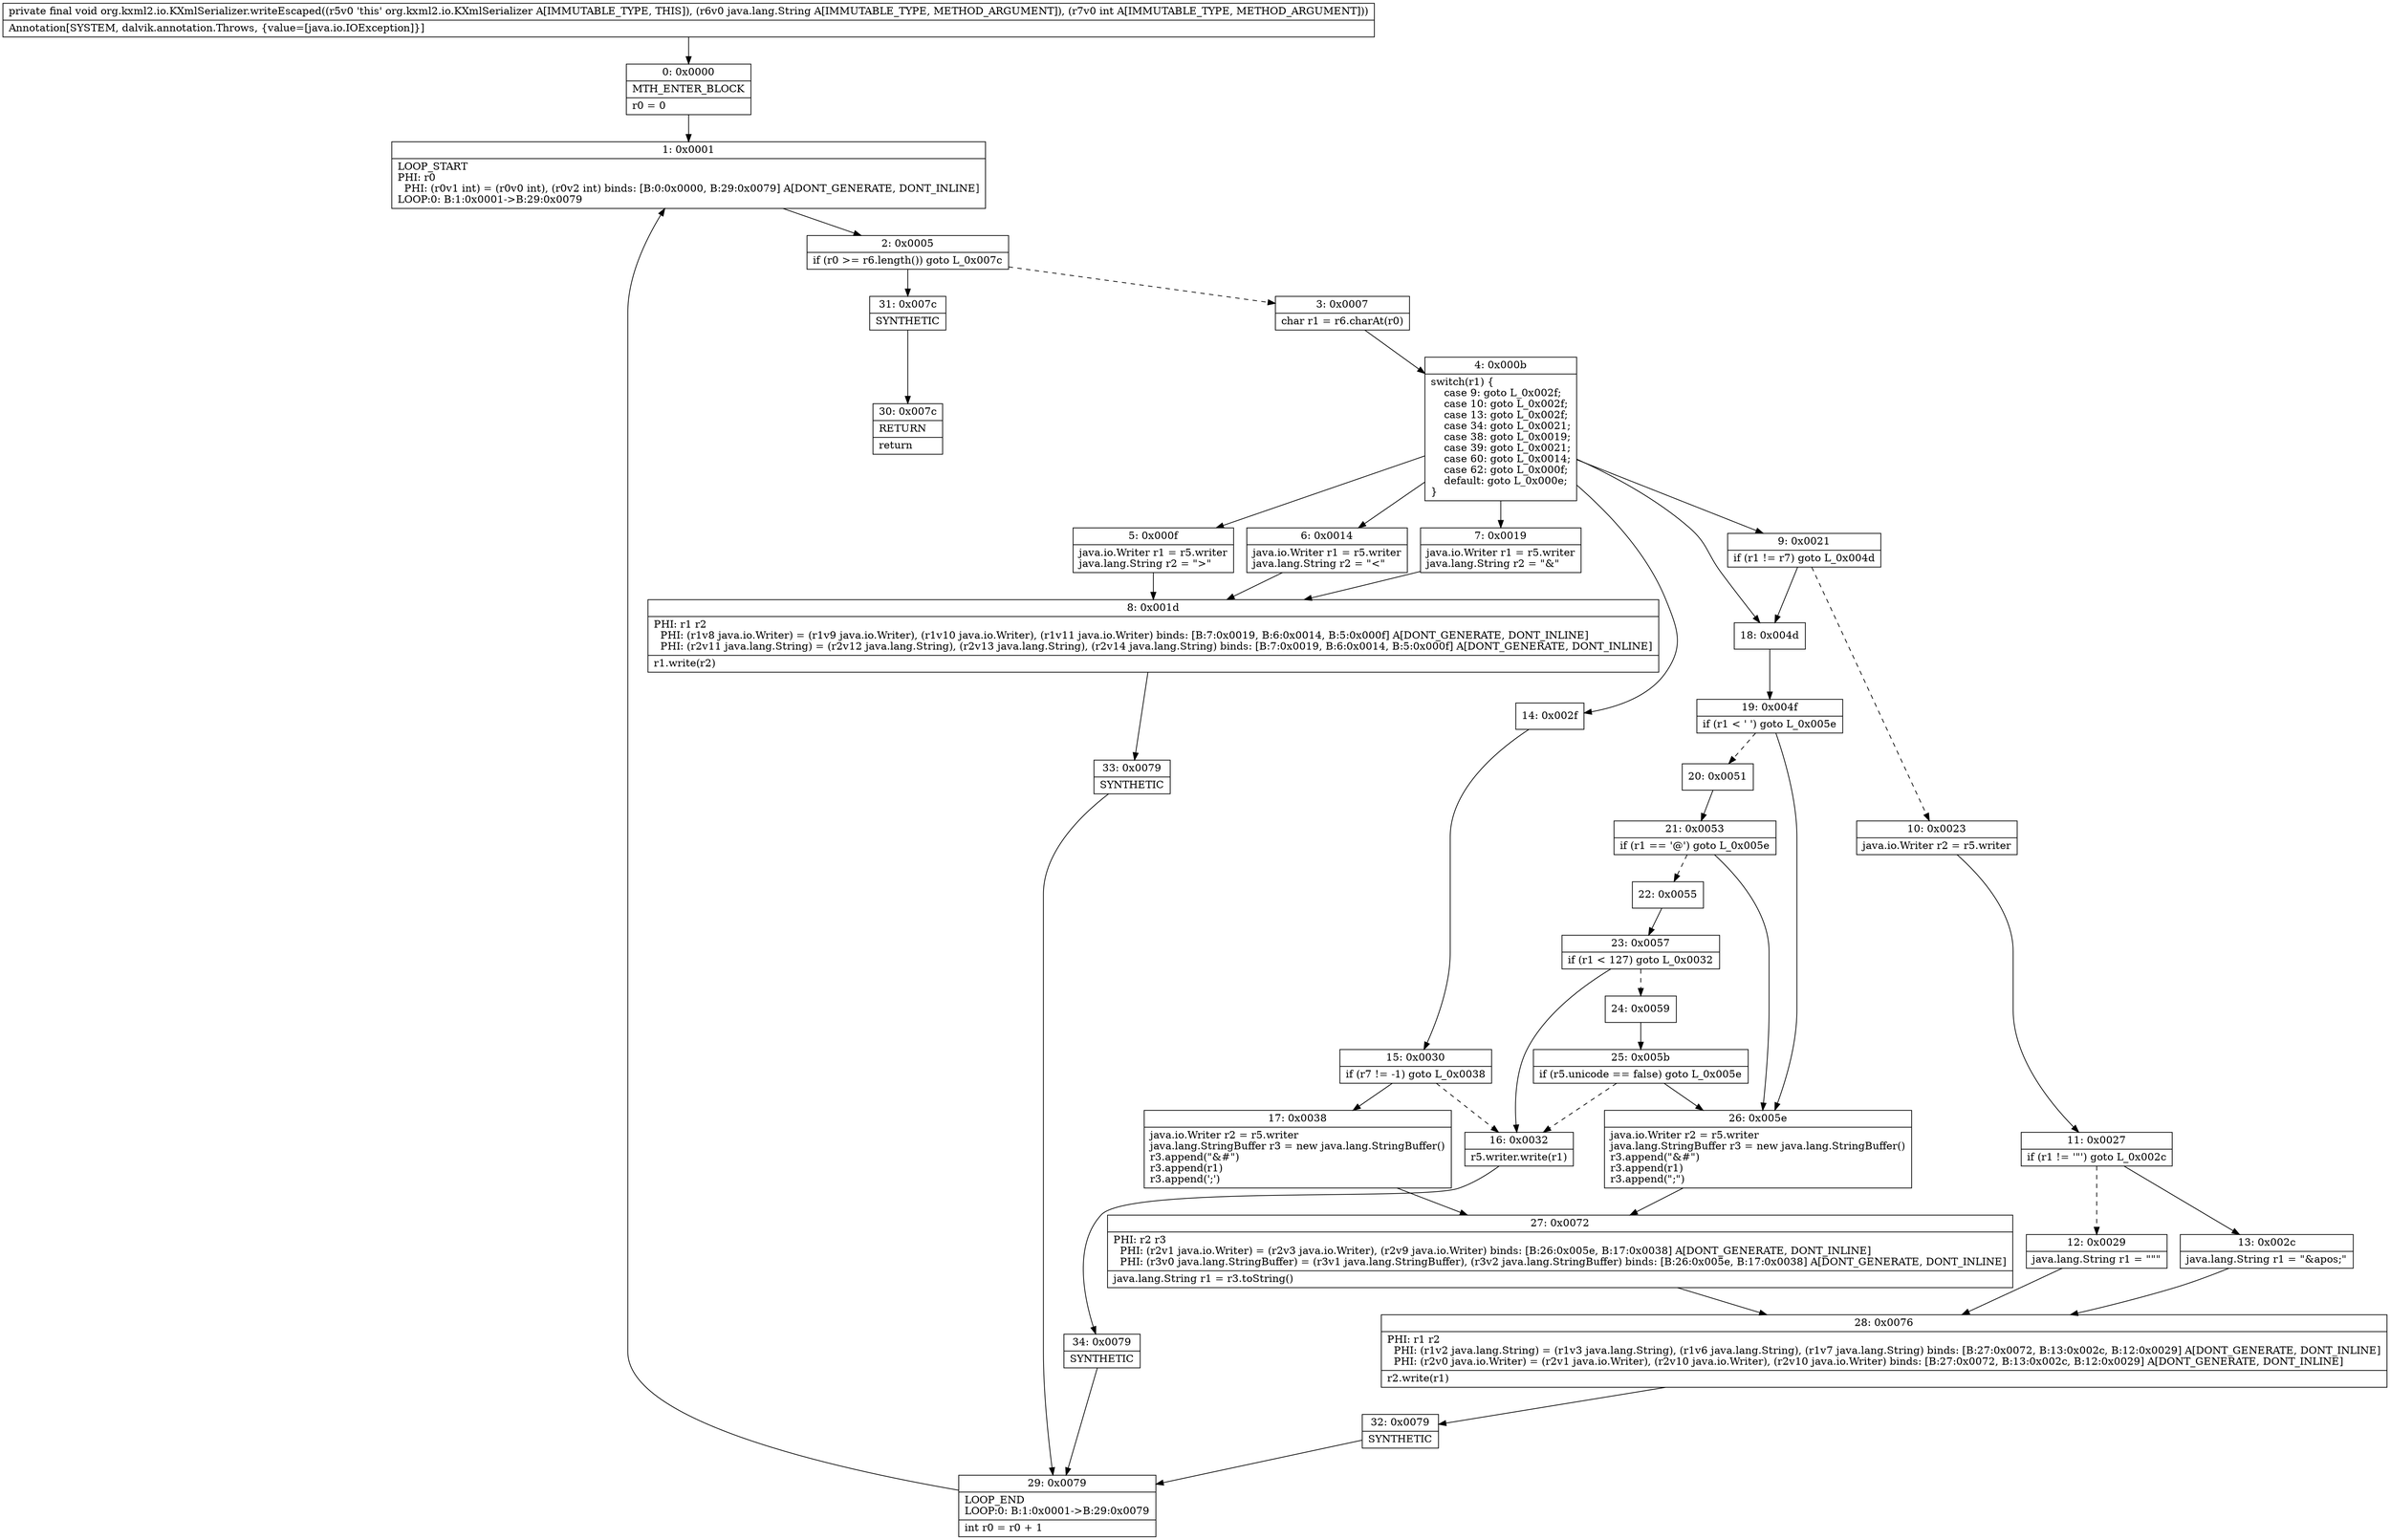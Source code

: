digraph "CFG fororg.kxml2.io.KXmlSerializer.writeEscaped(Ljava\/lang\/String;I)V" {
Node_0 [shape=record,label="{0\:\ 0x0000|MTH_ENTER_BLOCK\l|r0 = 0\l}"];
Node_1 [shape=record,label="{1\:\ 0x0001|LOOP_START\lPHI: r0 \l  PHI: (r0v1 int) = (r0v0 int), (r0v2 int) binds: [B:0:0x0000, B:29:0x0079] A[DONT_GENERATE, DONT_INLINE]\lLOOP:0: B:1:0x0001\-\>B:29:0x0079\l}"];
Node_2 [shape=record,label="{2\:\ 0x0005|if (r0 \>= r6.length()) goto L_0x007c\l}"];
Node_3 [shape=record,label="{3\:\ 0x0007|char r1 = r6.charAt(r0)\l}"];
Node_4 [shape=record,label="{4\:\ 0x000b|switch(r1) \{\l    case 9: goto L_0x002f;\l    case 10: goto L_0x002f;\l    case 13: goto L_0x002f;\l    case 34: goto L_0x0021;\l    case 38: goto L_0x0019;\l    case 39: goto L_0x0021;\l    case 60: goto L_0x0014;\l    case 62: goto L_0x000f;\l    default: goto L_0x000e;\l\}\l}"];
Node_5 [shape=record,label="{5\:\ 0x000f|java.io.Writer r1 = r5.writer\ljava.lang.String r2 = \"&gt;\"\l}"];
Node_6 [shape=record,label="{6\:\ 0x0014|java.io.Writer r1 = r5.writer\ljava.lang.String r2 = \"&lt;\"\l}"];
Node_7 [shape=record,label="{7\:\ 0x0019|java.io.Writer r1 = r5.writer\ljava.lang.String r2 = \"&amp;\"\l}"];
Node_8 [shape=record,label="{8\:\ 0x001d|PHI: r1 r2 \l  PHI: (r1v8 java.io.Writer) = (r1v9 java.io.Writer), (r1v10 java.io.Writer), (r1v11 java.io.Writer) binds: [B:7:0x0019, B:6:0x0014, B:5:0x000f] A[DONT_GENERATE, DONT_INLINE]\l  PHI: (r2v11 java.lang.String) = (r2v12 java.lang.String), (r2v13 java.lang.String), (r2v14 java.lang.String) binds: [B:7:0x0019, B:6:0x0014, B:5:0x000f] A[DONT_GENERATE, DONT_INLINE]\l|r1.write(r2)\l}"];
Node_9 [shape=record,label="{9\:\ 0x0021|if (r1 != r7) goto L_0x004d\l}"];
Node_10 [shape=record,label="{10\:\ 0x0023|java.io.Writer r2 = r5.writer\l}"];
Node_11 [shape=record,label="{11\:\ 0x0027|if (r1 != '\"') goto L_0x002c\l}"];
Node_12 [shape=record,label="{12\:\ 0x0029|java.lang.String r1 = \"&quot;\"\l}"];
Node_13 [shape=record,label="{13\:\ 0x002c|java.lang.String r1 = \"&apos;\"\l}"];
Node_14 [shape=record,label="{14\:\ 0x002f}"];
Node_15 [shape=record,label="{15\:\ 0x0030|if (r7 != \-1) goto L_0x0038\l}"];
Node_16 [shape=record,label="{16\:\ 0x0032|r5.writer.write(r1)\l}"];
Node_17 [shape=record,label="{17\:\ 0x0038|java.io.Writer r2 = r5.writer\ljava.lang.StringBuffer r3 = new java.lang.StringBuffer()\lr3.append(\"&#\")\lr3.append(r1)\lr3.append(';')\l}"];
Node_18 [shape=record,label="{18\:\ 0x004d}"];
Node_19 [shape=record,label="{19\:\ 0x004f|if (r1 \< ' ') goto L_0x005e\l}"];
Node_20 [shape=record,label="{20\:\ 0x0051}"];
Node_21 [shape=record,label="{21\:\ 0x0053|if (r1 == '@') goto L_0x005e\l}"];
Node_22 [shape=record,label="{22\:\ 0x0055}"];
Node_23 [shape=record,label="{23\:\ 0x0057|if (r1 \< 127) goto L_0x0032\l}"];
Node_24 [shape=record,label="{24\:\ 0x0059}"];
Node_25 [shape=record,label="{25\:\ 0x005b|if (r5.unicode == false) goto L_0x005e\l}"];
Node_26 [shape=record,label="{26\:\ 0x005e|java.io.Writer r2 = r5.writer\ljava.lang.StringBuffer r3 = new java.lang.StringBuffer()\lr3.append(\"&#\")\lr3.append(r1)\lr3.append(\";\")\l}"];
Node_27 [shape=record,label="{27\:\ 0x0072|PHI: r2 r3 \l  PHI: (r2v1 java.io.Writer) = (r2v3 java.io.Writer), (r2v9 java.io.Writer) binds: [B:26:0x005e, B:17:0x0038] A[DONT_GENERATE, DONT_INLINE]\l  PHI: (r3v0 java.lang.StringBuffer) = (r3v1 java.lang.StringBuffer), (r3v2 java.lang.StringBuffer) binds: [B:26:0x005e, B:17:0x0038] A[DONT_GENERATE, DONT_INLINE]\l|java.lang.String r1 = r3.toString()\l}"];
Node_28 [shape=record,label="{28\:\ 0x0076|PHI: r1 r2 \l  PHI: (r1v2 java.lang.String) = (r1v3 java.lang.String), (r1v6 java.lang.String), (r1v7 java.lang.String) binds: [B:27:0x0072, B:13:0x002c, B:12:0x0029] A[DONT_GENERATE, DONT_INLINE]\l  PHI: (r2v0 java.io.Writer) = (r2v1 java.io.Writer), (r2v10 java.io.Writer), (r2v10 java.io.Writer) binds: [B:27:0x0072, B:13:0x002c, B:12:0x0029] A[DONT_GENERATE, DONT_INLINE]\l|r2.write(r1)\l}"];
Node_29 [shape=record,label="{29\:\ 0x0079|LOOP_END\lLOOP:0: B:1:0x0001\-\>B:29:0x0079\l|int r0 = r0 + 1\l}"];
Node_30 [shape=record,label="{30\:\ 0x007c|RETURN\l|return\l}"];
Node_31 [shape=record,label="{31\:\ 0x007c|SYNTHETIC\l}"];
Node_32 [shape=record,label="{32\:\ 0x0079|SYNTHETIC\l}"];
Node_33 [shape=record,label="{33\:\ 0x0079|SYNTHETIC\l}"];
Node_34 [shape=record,label="{34\:\ 0x0079|SYNTHETIC\l}"];
MethodNode[shape=record,label="{private final void org.kxml2.io.KXmlSerializer.writeEscaped((r5v0 'this' org.kxml2.io.KXmlSerializer A[IMMUTABLE_TYPE, THIS]), (r6v0 java.lang.String A[IMMUTABLE_TYPE, METHOD_ARGUMENT]), (r7v0 int A[IMMUTABLE_TYPE, METHOD_ARGUMENT]))  | Annotation[SYSTEM, dalvik.annotation.Throws, \{value=[java.io.IOException]\}]\l}"];
MethodNode -> Node_0;
Node_0 -> Node_1;
Node_1 -> Node_2;
Node_2 -> Node_3[style=dashed];
Node_2 -> Node_31;
Node_3 -> Node_4;
Node_4 -> Node_5;
Node_4 -> Node_6;
Node_4 -> Node_7;
Node_4 -> Node_9;
Node_4 -> Node_14;
Node_4 -> Node_18;
Node_5 -> Node_8;
Node_6 -> Node_8;
Node_7 -> Node_8;
Node_8 -> Node_33;
Node_9 -> Node_10[style=dashed];
Node_9 -> Node_18;
Node_10 -> Node_11;
Node_11 -> Node_12[style=dashed];
Node_11 -> Node_13;
Node_12 -> Node_28;
Node_13 -> Node_28;
Node_14 -> Node_15;
Node_15 -> Node_16[style=dashed];
Node_15 -> Node_17;
Node_16 -> Node_34;
Node_17 -> Node_27;
Node_18 -> Node_19;
Node_19 -> Node_20[style=dashed];
Node_19 -> Node_26;
Node_20 -> Node_21;
Node_21 -> Node_22[style=dashed];
Node_21 -> Node_26;
Node_22 -> Node_23;
Node_23 -> Node_16;
Node_23 -> Node_24[style=dashed];
Node_24 -> Node_25;
Node_25 -> Node_26;
Node_25 -> Node_16[style=dashed];
Node_26 -> Node_27;
Node_27 -> Node_28;
Node_28 -> Node_32;
Node_29 -> Node_1;
Node_31 -> Node_30;
Node_32 -> Node_29;
Node_33 -> Node_29;
Node_34 -> Node_29;
}

